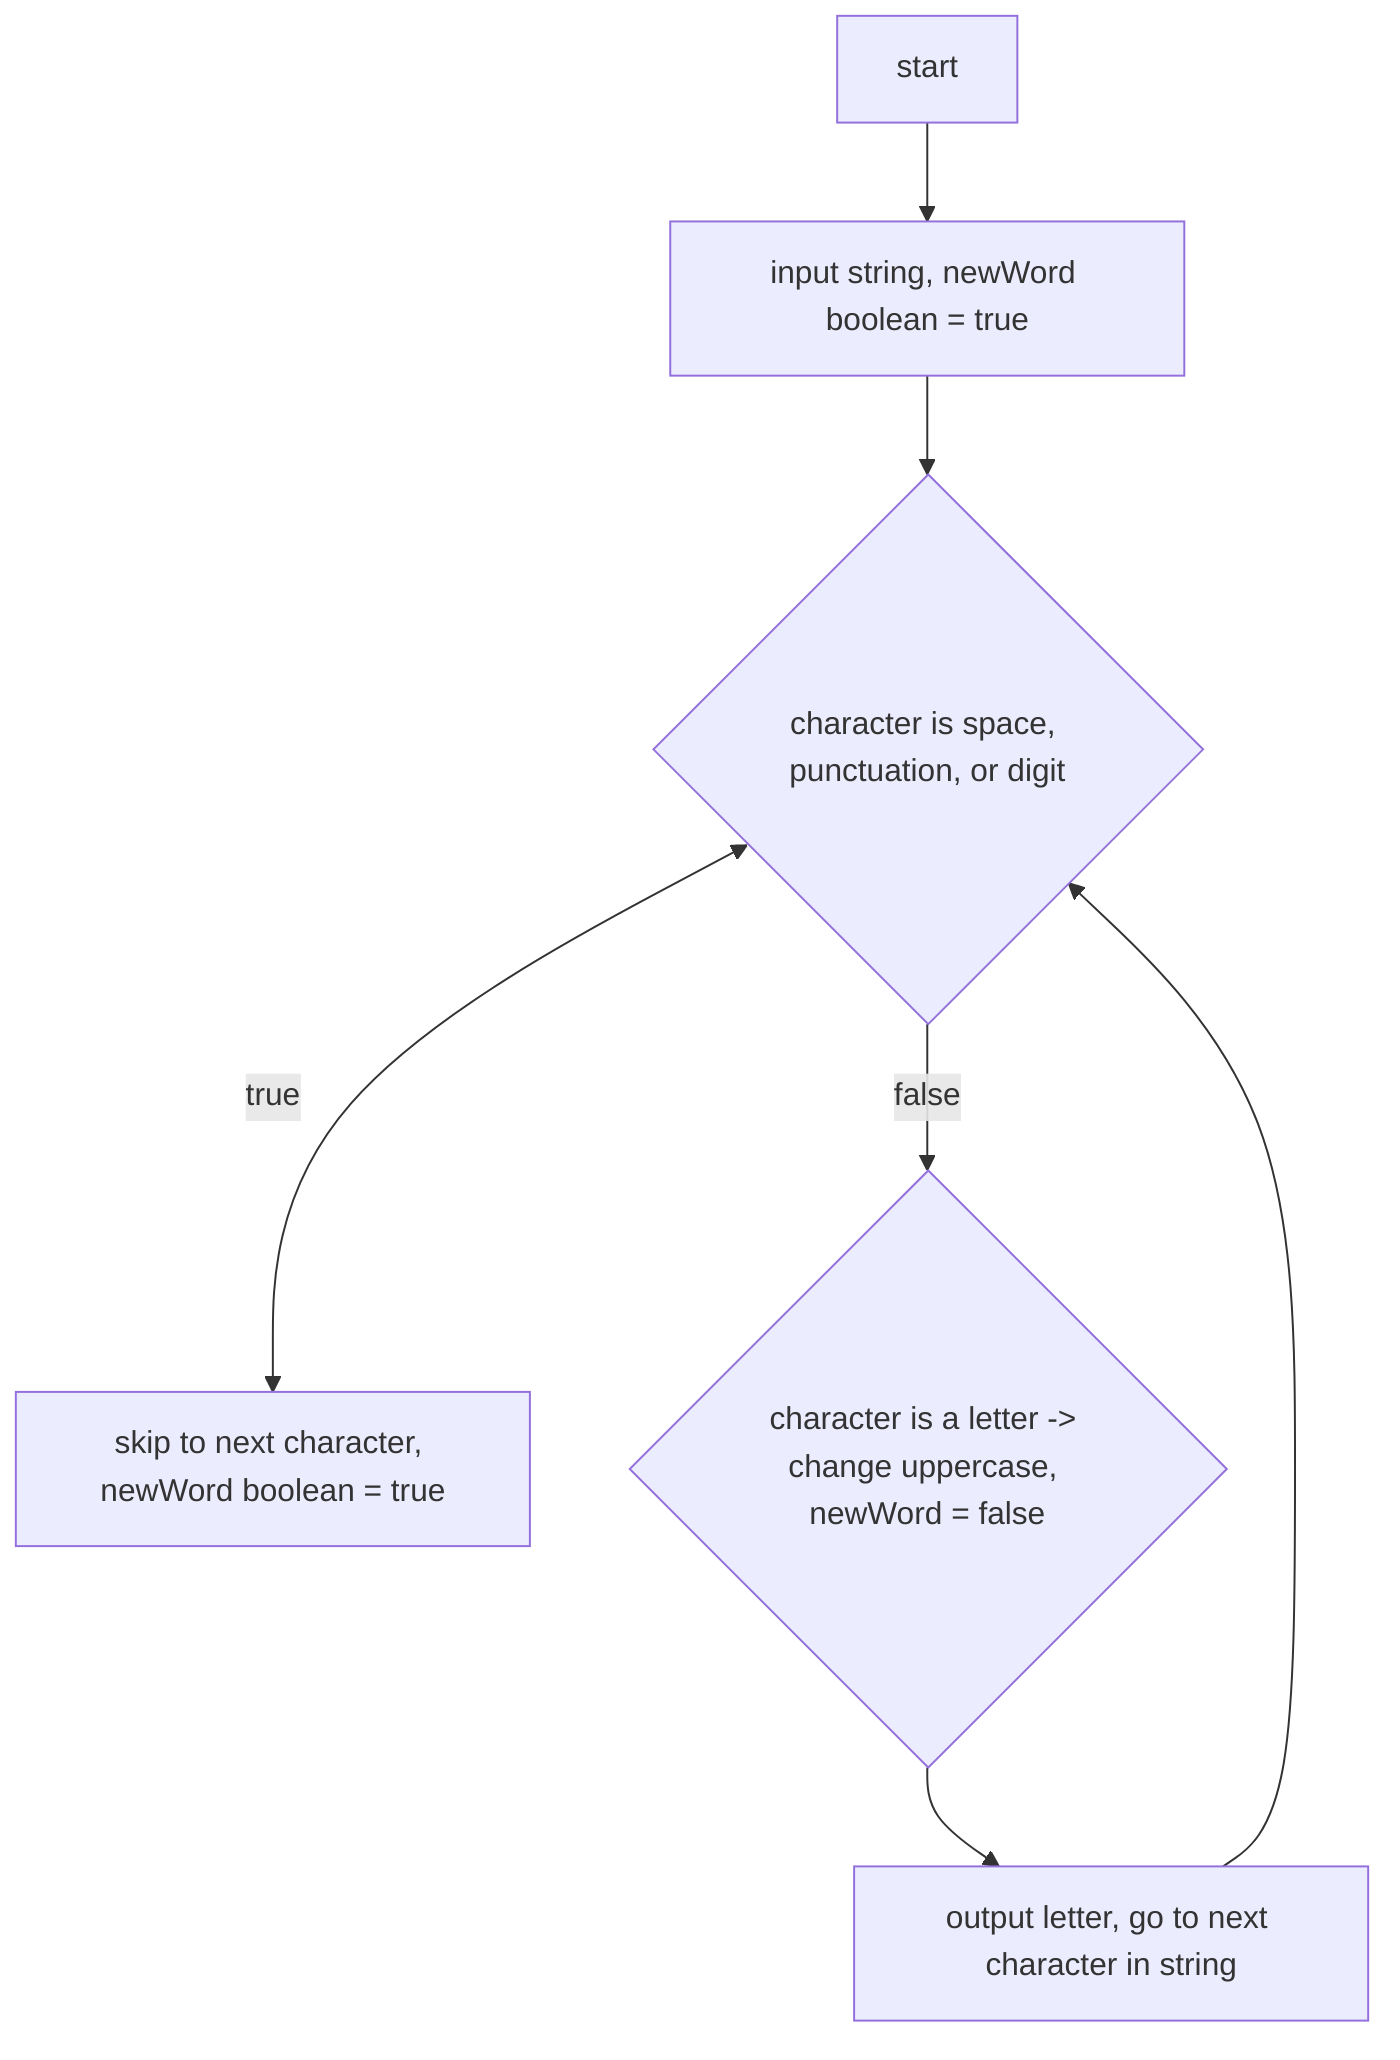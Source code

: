 flowchart TD

	mystart[start]
	mystart --> input[input string, newWord boolean = true]
	input --> charFlag1{character is space, punctuation, or digit}
	charFlag1 <--> |true| res1[skip to next character, newWord boolean = true]
	charFlag1 --> |false| res2{character is a letter -> change uppercase, newWord = false}
	res2 --> change1[output letter, go to next character in string]
	change1 --> charFlag1